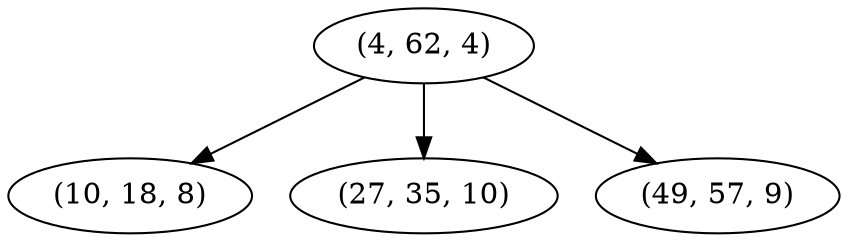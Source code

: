 digraph tree {
    "(4, 62, 4)";
    "(10, 18, 8)";
    "(27, 35, 10)";
    "(49, 57, 9)";
    "(4, 62, 4)" -> "(10, 18, 8)";
    "(4, 62, 4)" -> "(27, 35, 10)";
    "(4, 62, 4)" -> "(49, 57, 9)";
}

